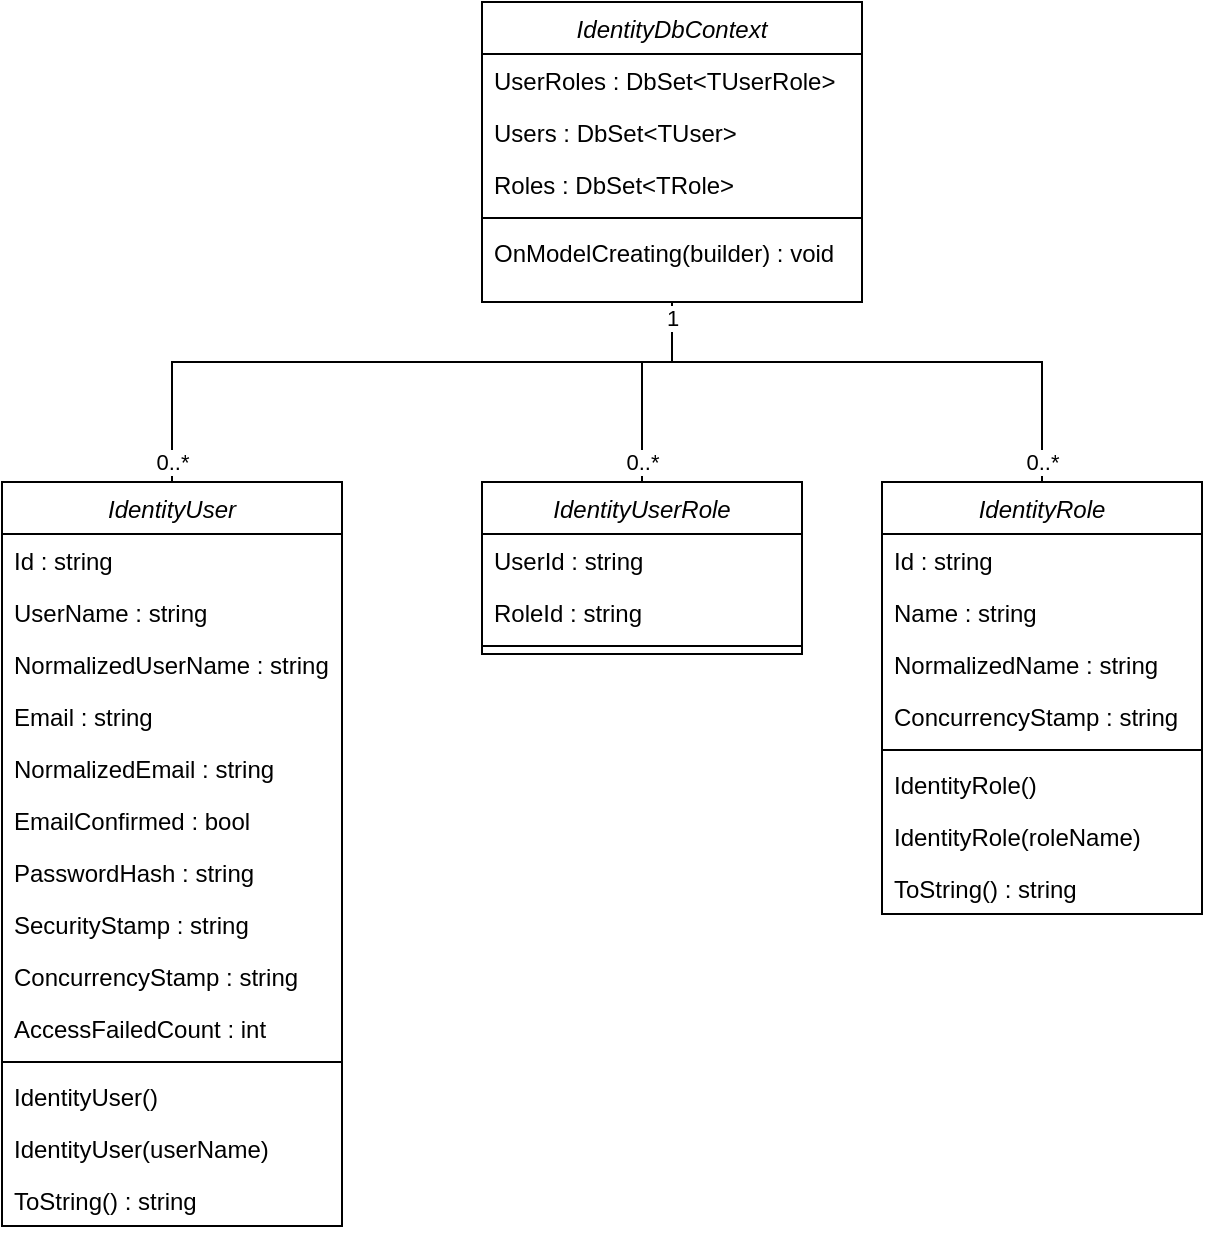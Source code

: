 <mxfile version="21.2.8" type="device">
  <diagram id="C5RBs43oDa-KdzZeNtuy" name="Page-1">
    <mxGraphModel dx="618" dy="2428" grid="1" gridSize="10" guides="1" tooltips="1" connect="1" arrows="1" fold="1" page="0" pageScale="1" pageWidth="827" pageHeight="1169" math="0" shadow="0">
      <root>
        <mxCell id="WIyWlLk6GJQsqaUBKTNV-0" />
        <mxCell id="WIyWlLk6GJQsqaUBKTNV-1" parent="WIyWlLk6GJQsqaUBKTNV-0" />
        <mxCell id="JU_nMkFmCKwqY1G1YkKE-20" value="IdentityUser" style="swimlane;fontStyle=2;align=center;verticalAlign=top;childLayout=stackLayout;horizontal=1;startSize=26;horizontalStack=0;resizeParent=1;resizeLast=0;collapsible=1;marginBottom=0;rounded=0;shadow=0;strokeWidth=1;" parent="WIyWlLk6GJQsqaUBKTNV-1" vertex="1">
          <mxGeometry x="920" y="-1040" width="170" height="372" as="geometry">
            <mxRectangle x="230" y="140" width="160" height="26" as="alternateBounds" />
          </mxGeometry>
        </mxCell>
        <mxCell id="JU_nMkFmCKwqY1G1YkKE-21" value="Id : string" style="text;align=left;verticalAlign=top;spacingLeft=4;spacingRight=4;overflow=hidden;rotatable=0;points=[[0,0.5],[1,0.5]];portConstraint=eastwest;" parent="JU_nMkFmCKwqY1G1YkKE-20" vertex="1">
          <mxGeometry y="26" width="170" height="26" as="geometry" />
        </mxCell>
        <mxCell id="JU_nMkFmCKwqY1G1YkKE-22" value="UserName : string" style="text;align=left;verticalAlign=top;spacingLeft=4;spacingRight=4;overflow=hidden;rotatable=0;points=[[0,0.5],[1,0.5]];portConstraint=eastwest;rounded=0;shadow=0;html=0;" parent="JU_nMkFmCKwqY1G1YkKE-20" vertex="1">
          <mxGeometry y="52" width="170" height="26" as="geometry" />
        </mxCell>
        <mxCell id="JU_nMkFmCKwqY1G1YkKE-23" value="NormalizedUserName : string" style="text;align=left;verticalAlign=top;spacingLeft=4;spacingRight=4;overflow=hidden;rotatable=0;points=[[0,0.5],[1,0.5]];portConstraint=eastwest;rounded=0;shadow=0;html=0;" parent="JU_nMkFmCKwqY1G1YkKE-20" vertex="1">
          <mxGeometry y="78" width="170" height="26" as="geometry" />
        </mxCell>
        <mxCell id="JU_nMkFmCKwqY1G1YkKE-34" value="Email : string" style="text;align=left;verticalAlign=top;spacingLeft=4;spacingRight=4;overflow=hidden;rotatable=0;points=[[0,0.5],[1,0.5]];portConstraint=eastwest;rounded=0;shadow=0;html=0;" parent="JU_nMkFmCKwqY1G1YkKE-20" vertex="1">
          <mxGeometry y="104" width="170" height="26" as="geometry" />
        </mxCell>
        <mxCell id="JU_nMkFmCKwqY1G1YkKE-33" value="NormalizedEmail : string" style="text;align=left;verticalAlign=top;spacingLeft=4;spacingRight=4;overflow=hidden;rotatable=0;points=[[0,0.5],[1,0.5]];portConstraint=eastwest;rounded=0;shadow=0;html=0;" parent="JU_nMkFmCKwqY1G1YkKE-20" vertex="1">
          <mxGeometry y="130" width="170" height="26" as="geometry" />
        </mxCell>
        <mxCell id="JU_nMkFmCKwqY1G1YkKE-32" value="EmailConfirmed : bool" style="text;align=left;verticalAlign=top;spacingLeft=4;spacingRight=4;overflow=hidden;rotatable=0;points=[[0,0.5],[1,0.5]];portConstraint=eastwest;rounded=0;shadow=0;html=0;" parent="JU_nMkFmCKwqY1G1YkKE-20" vertex="1">
          <mxGeometry y="156" width="170" height="26" as="geometry" />
        </mxCell>
        <mxCell id="JU_nMkFmCKwqY1G1YkKE-31" value="PasswordHash : string" style="text;align=left;verticalAlign=top;spacingLeft=4;spacingRight=4;overflow=hidden;rotatable=0;points=[[0,0.5],[1,0.5]];portConstraint=eastwest;rounded=0;shadow=0;html=0;" parent="JU_nMkFmCKwqY1G1YkKE-20" vertex="1">
          <mxGeometry y="182" width="170" height="26" as="geometry" />
        </mxCell>
        <mxCell id="JU_nMkFmCKwqY1G1YkKE-30" value="SecurityStamp : string" style="text;align=left;verticalAlign=top;spacingLeft=4;spacingRight=4;overflow=hidden;rotatable=0;points=[[0,0.5],[1,0.5]];portConstraint=eastwest;rounded=0;shadow=0;html=0;" parent="JU_nMkFmCKwqY1G1YkKE-20" vertex="1">
          <mxGeometry y="208" width="170" height="26" as="geometry" />
        </mxCell>
        <mxCell id="JU_nMkFmCKwqY1G1YkKE-29" value="ConcurrencyStamp : string" style="text;align=left;verticalAlign=top;spacingLeft=4;spacingRight=4;overflow=hidden;rotatable=0;points=[[0,0.5],[1,0.5]];portConstraint=eastwest;rounded=0;shadow=0;html=0;" parent="JU_nMkFmCKwqY1G1YkKE-20" vertex="1">
          <mxGeometry y="234" width="170" height="26" as="geometry" />
        </mxCell>
        <mxCell id="JU_nMkFmCKwqY1G1YkKE-28" value="AccessFailedCount : int" style="text;align=left;verticalAlign=top;spacingLeft=4;spacingRight=4;overflow=hidden;rotatable=0;points=[[0,0.5],[1,0.5]];portConstraint=eastwest;rounded=0;shadow=0;html=0;" parent="JU_nMkFmCKwqY1G1YkKE-20" vertex="1">
          <mxGeometry y="260" width="170" height="26" as="geometry" />
        </mxCell>
        <mxCell id="JU_nMkFmCKwqY1G1YkKE-24" value="" style="line;html=1;strokeWidth=1;align=left;verticalAlign=middle;spacingTop=-1;spacingLeft=3;spacingRight=3;rotatable=0;labelPosition=right;points=[];portConstraint=eastwest;" parent="JU_nMkFmCKwqY1G1YkKE-20" vertex="1">
          <mxGeometry y="286" width="170" height="8" as="geometry" />
        </mxCell>
        <mxCell id="JU_nMkFmCKwqY1G1YkKE-25" value="IdentityUser()" style="text;align=left;verticalAlign=top;spacingLeft=4;spacingRight=4;overflow=hidden;rotatable=0;points=[[0,0.5],[1,0.5]];portConstraint=eastwest;" parent="JU_nMkFmCKwqY1G1YkKE-20" vertex="1">
          <mxGeometry y="294" width="170" height="26" as="geometry" />
        </mxCell>
        <mxCell id="JU_nMkFmCKwqY1G1YkKE-26" value="IdentityUser(userName)" style="text;align=left;verticalAlign=top;spacingLeft=4;spacingRight=4;overflow=hidden;rotatable=0;points=[[0,0.5],[1,0.5]];portConstraint=eastwest;" parent="JU_nMkFmCKwqY1G1YkKE-20" vertex="1">
          <mxGeometry y="320" width="170" height="26" as="geometry" />
        </mxCell>
        <mxCell id="JU_nMkFmCKwqY1G1YkKE-38" value="ToString() : string" style="text;align=left;verticalAlign=top;spacingLeft=4;spacingRight=4;overflow=hidden;rotatable=0;points=[[0,0.5],[1,0.5]];portConstraint=eastwest;" parent="JU_nMkFmCKwqY1G1YkKE-20" vertex="1">
          <mxGeometry y="346" width="170" height="26" as="geometry" />
        </mxCell>
        <mxCell id="JU_nMkFmCKwqY1G1YkKE-39" value="IdentityRole" style="swimlane;fontStyle=2;align=center;verticalAlign=top;childLayout=stackLayout;horizontal=1;startSize=26;horizontalStack=0;resizeParent=1;resizeLast=0;collapsible=1;marginBottom=0;rounded=0;shadow=0;strokeWidth=1;" parent="WIyWlLk6GJQsqaUBKTNV-1" vertex="1">
          <mxGeometry x="1360" y="-1040" width="160" height="216" as="geometry">
            <mxRectangle x="230" y="140" width="160" height="26" as="alternateBounds" />
          </mxGeometry>
        </mxCell>
        <mxCell id="JU_nMkFmCKwqY1G1YkKE-40" value="Id : string" style="text;align=left;verticalAlign=top;spacingLeft=4;spacingRight=4;overflow=hidden;rotatable=0;points=[[0,0.5],[1,0.5]];portConstraint=eastwest;" parent="JU_nMkFmCKwqY1G1YkKE-39" vertex="1">
          <mxGeometry y="26" width="160" height="26" as="geometry" />
        </mxCell>
        <mxCell id="JU_nMkFmCKwqY1G1YkKE-41" value="Name : string" style="text;align=left;verticalAlign=top;spacingLeft=4;spacingRight=4;overflow=hidden;rotatable=0;points=[[0,0.5],[1,0.5]];portConstraint=eastwest;rounded=0;shadow=0;html=0;" parent="JU_nMkFmCKwqY1G1YkKE-39" vertex="1">
          <mxGeometry y="52" width="160" height="26" as="geometry" />
        </mxCell>
        <mxCell id="JU_nMkFmCKwqY1G1YkKE-42" value="NormalizedName : string" style="text;align=left;verticalAlign=top;spacingLeft=4;spacingRight=4;overflow=hidden;rotatable=0;points=[[0,0.5],[1,0.5]];portConstraint=eastwest;rounded=0;shadow=0;html=0;" parent="JU_nMkFmCKwqY1G1YkKE-39" vertex="1">
          <mxGeometry y="78" width="160" height="26" as="geometry" />
        </mxCell>
        <mxCell id="JU_nMkFmCKwqY1G1YkKE-46" value="ConcurrencyStamp : string" style="text;align=left;verticalAlign=top;spacingLeft=4;spacingRight=4;overflow=hidden;rotatable=0;points=[[0,0.5],[1,0.5]];portConstraint=eastwest;rounded=0;shadow=0;html=0;" parent="JU_nMkFmCKwqY1G1YkKE-39" vertex="1">
          <mxGeometry y="104" width="160" height="26" as="geometry" />
        </mxCell>
        <mxCell id="JU_nMkFmCKwqY1G1YkKE-43" value="" style="line;html=1;strokeWidth=1;align=left;verticalAlign=middle;spacingTop=-1;spacingLeft=3;spacingRight=3;rotatable=0;labelPosition=right;points=[];portConstraint=eastwest;" parent="JU_nMkFmCKwqY1G1YkKE-39" vertex="1">
          <mxGeometry y="130" width="160" height="8" as="geometry" />
        </mxCell>
        <mxCell id="JU_nMkFmCKwqY1G1YkKE-44" value="IdentityRole()" style="text;align=left;verticalAlign=top;spacingLeft=4;spacingRight=4;overflow=hidden;rotatable=0;points=[[0,0.5],[1,0.5]];portConstraint=eastwest;" parent="JU_nMkFmCKwqY1G1YkKE-39" vertex="1">
          <mxGeometry y="138" width="160" height="26" as="geometry" />
        </mxCell>
        <mxCell id="JU_nMkFmCKwqY1G1YkKE-45" value="IdentityRole(roleName)" style="text;align=left;verticalAlign=top;spacingLeft=4;spacingRight=4;overflow=hidden;rotatable=0;points=[[0,0.5],[1,0.5]];portConstraint=eastwest;" parent="JU_nMkFmCKwqY1G1YkKE-39" vertex="1">
          <mxGeometry y="164" width="160" height="26" as="geometry" />
        </mxCell>
        <mxCell id="JU_nMkFmCKwqY1G1YkKE-47" value="ToString() : string" style="text;align=left;verticalAlign=top;spacingLeft=4;spacingRight=4;overflow=hidden;rotatable=0;points=[[0,0.5],[1,0.5]];portConstraint=eastwest;" parent="JU_nMkFmCKwqY1G1YkKE-39" vertex="1">
          <mxGeometry y="190" width="160" height="26" as="geometry" />
        </mxCell>
        <mxCell id="JU_nMkFmCKwqY1G1YkKE-48" value="IdentityUserRole" style="swimlane;fontStyle=2;align=center;verticalAlign=top;childLayout=stackLayout;horizontal=1;startSize=26;horizontalStack=0;resizeParent=1;resizeLast=0;collapsible=1;marginBottom=0;rounded=0;shadow=0;strokeWidth=1;" parent="WIyWlLk6GJQsqaUBKTNV-1" vertex="1">
          <mxGeometry x="1160" y="-1040" width="160" height="86" as="geometry">
            <mxRectangle x="230" y="140" width="160" height="26" as="alternateBounds" />
          </mxGeometry>
        </mxCell>
        <mxCell id="JU_nMkFmCKwqY1G1YkKE-49" value="UserId : string" style="text;align=left;verticalAlign=top;spacingLeft=4;spacingRight=4;overflow=hidden;rotatable=0;points=[[0,0.5],[1,0.5]];portConstraint=eastwest;" parent="JU_nMkFmCKwqY1G1YkKE-48" vertex="1">
          <mxGeometry y="26" width="160" height="26" as="geometry" />
        </mxCell>
        <mxCell id="JU_nMkFmCKwqY1G1YkKE-50" value="RoleId : string" style="text;align=left;verticalAlign=top;spacingLeft=4;spacingRight=4;overflow=hidden;rotatable=0;points=[[0,0.5],[1,0.5]];portConstraint=eastwest;rounded=0;shadow=0;html=0;" parent="JU_nMkFmCKwqY1G1YkKE-48" vertex="1">
          <mxGeometry y="52" width="160" height="26" as="geometry" />
        </mxCell>
        <mxCell id="JU_nMkFmCKwqY1G1YkKE-52" value="" style="line;html=1;strokeWidth=1;align=left;verticalAlign=middle;spacingTop=-1;spacingLeft=3;spacingRight=3;rotatable=0;labelPosition=right;points=[];portConstraint=eastwest;" parent="JU_nMkFmCKwqY1G1YkKE-48" vertex="1">
          <mxGeometry y="78" width="160" height="8" as="geometry" />
        </mxCell>
        <mxCell id="JU_nMkFmCKwqY1G1YkKE-55" value="IdentityDbContext" style="swimlane;fontStyle=2;align=center;verticalAlign=top;childLayout=stackLayout;horizontal=1;startSize=26;horizontalStack=0;resizeParent=1;resizeLast=0;collapsible=1;marginBottom=0;rounded=0;shadow=0;strokeWidth=1;" parent="WIyWlLk6GJQsqaUBKTNV-1" vertex="1">
          <mxGeometry x="1160" y="-1280" width="190" height="150" as="geometry">
            <mxRectangle x="230" y="140" width="160" height="26" as="alternateBounds" />
          </mxGeometry>
        </mxCell>
        <mxCell id="JU_nMkFmCKwqY1G1YkKE-56" value="UserRoles : DbSet&lt;TUserRole&gt;" style="text;align=left;verticalAlign=top;spacingLeft=4;spacingRight=4;overflow=hidden;rotatable=0;points=[[0,0.5],[1,0.5]];portConstraint=eastwest;" parent="JU_nMkFmCKwqY1G1YkKE-55" vertex="1">
          <mxGeometry y="26" width="190" height="26" as="geometry" />
        </mxCell>
        <mxCell id="JU_nMkFmCKwqY1G1YkKE-57" value="Users : DbSet&lt;TUser&gt;" style="text;align=left;verticalAlign=top;spacingLeft=4;spacingRight=4;overflow=hidden;rotatable=0;points=[[0,0.5],[1,0.5]];portConstraint=eastwest;rounded=0;shadow=0;html=0;" parent="JU_nMkFmCKwqY1G1YkKE-55" vertex="1">
          <mxGeometry y="52" width="190" height="26" as="geometry" />
        </mxCell>
        <mxCell id="JU_nMkFmCKwqY1G1YkKE-58" value="Roles : DbSet&lt;TRole&gt;" style="text;align=left;verticalAlign=top;spacingLeft=4;spacingRight=4;overflow=hidden;rotatable=0;points=[[0,0.5],[1,0.5]];portConstraint=eastwest;rounded=0;shadow=0;html=0;" parent="JU_nMkFmCKwqY1G1YkKE-55" vertex="1">
          <mxGeometry y="78" width="190" height="26" as="geometry" />
        </mxCell>
        <mxCell id="JU_nMkFmCKwqY1G1YkKE-59" value="" style="line;html=1;strokeWidth=1;align=left;verticalAlign=middle;spacingTop=-1;spacingLeft=3;spacingRight=3;rotatable=0;labelPosition=right;points=[];portConstraint=eastwest;" parent="JU_nMkFmCKwqY1G1YkKE-55" vertex="1">
          <mxGeometry y="104" width="190" height="8" as="geometry" />
        </mxCell>
        <mxCell id="JU_nMkFmCKwqY1G1YkKE-60" value="OnModelCreating(builder) : void" style="text;align=left;verticalAlign=top;spacingLeft=4;spacingRight=4;overflow=hidden;rotatable=0;points=[[0,0.5],[1,0.5]];portConstraint=eastwest;" parent="JU_nMkFmCKwqY1G1YkKE-55" vertex="1">
          <mxGeometry y="112" width="190" height="26" as="geometry" />
        </mxCell>
        <mxCell id="JU_nMkFmCKwqY1G1YkKE-62" value="" style="endArrow=none;endFill=0;endSize=24;html=1;rounded=0;edgeStyle=orthogonalEdgeStyle;exitX=0.5;exitY=0;exitDx=0;exitDy=0;entryX=0.5;entryY=1;entryDx=0;entryDy=0;" parent="WIyWlLk6GJQsqaUBKTNV-1" source="JU_nMkFmCKwqY1G1YkKE-20" target="JU_nMkFmCKwqY1G1YkKE-55" edge="1">
          <mxGeometry width="160" relative="1" as="geometry">
            <mxPoint x="1550" y="-1070" as="sourcePoint" />
            <mxPoint x="1800" y="-1160" as="targetPoint" />
            <Array as="points">
              <mxPoint x="1005" y="-1100" />
              <mxPoint x="1255" y="-1100" />
            </Array>
          </mxGeometry>
        </mxCell>
        <mxCell id="JU_nMkFmCKwqY1G1YkKE-63" value="0..*" style="edgeLabel;html=1;align=center;verticalAlign=middle;resizable=0;points=[];" parent="JU_nMkFmCKwqY1G1YkKE-62" vertex="1" connectable="0">
          <mxGeometry x="-0.888" y="4" relative="1" as="geometry">
            <mxPoint x="4" y="9" as="offset" />
          </mxGeometry>
        </mxCell>
        <mxCell id="JU_nMkFmCKwqY1G1YkKE-66" value="" style="endArrow=none;endFill=0;endSize=24;html=1;rounded=0;edgeStyle=orthogonalEdgeStyle;exitX=0.5;exitY=0;exitDx=0;exitDy=0;entryX=0.5;entryY=1;entryDx=0;entryDy=0;" parent="WIyWlLk6GJQsqaUBKTNV-1" source="JU_nMkFmCKwqY1G1YkKE-48" target="JU_nMkFmCKwqY1G1YkKE-55" edge="1">
          <mxGeometry width="160" relative="1" as="geometry">
            <mxPoint x="1015" y="-1030" as="sourcePoint" />
            <mxPoint x="1265" y="-1120" as="targetPoint" />
            <Array as="points">
              <mxPoint x="1240" y="-1100" />
              <mxPoint x="1255" y="-1100" />
            </Array>
          </mxGeometry>
        </mxCell>
        <mxCell id="JU_nMkFmCKwqY1G1YkKE-67" value="0..*" style="edgeLabel;html=1;align=center;verticalAlign=middle;resizable=0;points=[];" parent="JU_nMkFmCKwqY1G1YkKE-66" vertex="1" connectable="0">
          <mxGeometry x="-0.888" y="4" relative="1" as="geometry">
            <mxPoint x="4" y="-4" as="offset" />
          </mxGeometry>
        </mxCell>
        <mxCell id="JU_nMkFmCKwqY1G1YkKE-68" value="" style="endArrow=none;endFill=0;endSize=24;html=1;rounded=0;edgeStyle=orthogonalEdgeStyle;exitX=0.5;exitY=0;exitDx=0;exitDy=0;entryX=0.5;entryY=1;entryDx=0;entryDy=0;" parent="WIyWlLk6GJQsqaUBKTNV-1" source="JU_nMkFmCKwqY1G1YkKE-39" target="JU_nMkFmCKwqY1G1YkKE-55" edge="1">
          <mxGeometry width="160" relative="1" as="geometry">
            <mxPoint x="1250" y="-1030" as="sourcePoint" />
            <mxPoint x="1265" y="-1120" as="targetPoint" />
            <Array as="points">
              <mxPoint x="1440" y="-1100" />
              <mxPoint x="1255" y="-1100" />
            </Array>
          </mxGeometry>
        </mxCell>
        <mxCell id="JU_nMkFmCKwqY1G1YkKE-69" value="0..*" style="edgeLabel;html=1;align=center;verticalAlign=middle;resizable=0;points=[];" parent="JU_nMkFmCKwqY1G1YkKE-68" vertex="1" connectable="0">
          <mxGeometry x="-0.888" y="4" relative="1" as="geometry">
            <mxPoint x="4" y="5" as="offset" />
          </mxGeometry>
        </mxCell>
        <mxCell id="JU_nMkFmCKwqY1G1YkKE-70" value="1" style="edgeLabel;html=1;align=center;verticalAlign=middle;resizable=0;points=[];" parent="JU_nMkFmCKwqY1G1YkKE-68" vertex="1" connectable="0">
          <mxGeometry x="0.947" relative="1" as="geometry">
            <mxPoint as="offset" />
          </mxGeometry>
        </mxCell>
      </root>
    </mxGraphModel>
  </diagram>
</mxfile>
